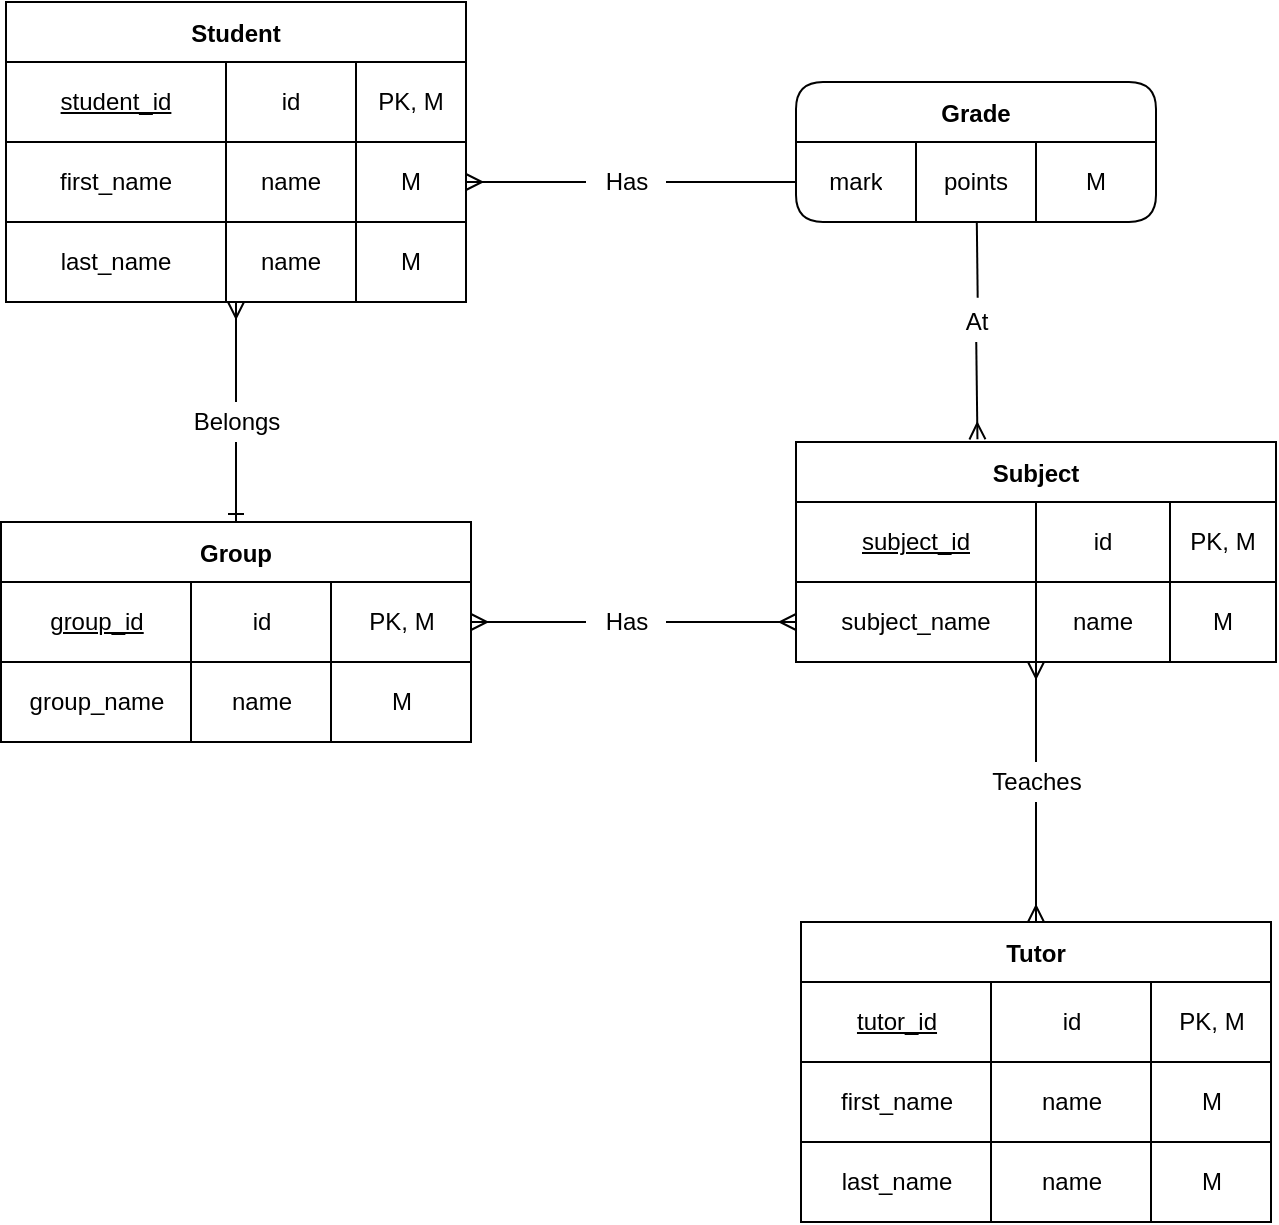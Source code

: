 <mxfile version="15.2.9" type="device"><diagram id="R2lEEEUBdFMjLlhIrx00" name="Page-1"><mxGraphModel dx="1185" dy="638" grid="1" gridSize="10" guides="1" tooltips="1" connect="1" arrows="1" fold="1" page="1" pageScale="1" pageWidth="850" pageHeight="1100" math="0" shadow="0" extFonts="Permanent Marker^https://fonts.googleapis.com/css?family=Permanent+Marker"><root><mxCell id="0"/><mxCell id="1" parent="0"/><mxCell id="c00CtOWAQGCvun7N7ONJ-139" style="edgeStyle=none;rounded=0;orthogonalLoop=1;jettySize=auto;html=1;entryX=0.5;entryY=0;entryDx=0;entryDy=0;startArrow=none;startFill=0;endArrow=ERmany;endFill=0;" edge="1" parent="1" source="c00CtOWAQGCvun7N7ONJ-149" target="c00CtOWAQGCvun7N7ONJ-69"><mxGeometry relative="1" as="geometry"/></mxCell><mxCell id="c00CtOWAQGCvun7N7ONJ-56" value="Subject" style="shape=table;startSize=30;container=1;collapsible=0;childLayout=tableLayout;fontStyle=1;align=center;pointerEvents=1;strokeColor=default;" vertex="1" parent="1"><mxGeometry x="425" y="580" width="240" height="110" as="geometry"/></mxCell><mxCell id="c00CtOWAQGCvun7N7ONJ-57" value="" style="shape=partialRectangle;html=1;whiteSpace=wrap;collapsible=0;dropTarget=0;pointerEvents=0;fillColor=none;top=0;left=0;bottom=0;right=0;points=[[0,0.5],[1,0.5]];portConstraint=eastwest;" vertex="1" parent="c00CtOWAQGCvun7N7ONJ-56"><mxGeometry y="30" width="240" height="40" as="geometry"/></mxCell><mxCell id="c00CtOWAQGCvun7N7ONJ-58" value="&lt;div&gt;subject_id&lt;/div&gt;" style="shape=partialRectangle;html=1;whiteSpace=wrap;connectable=0;fillColor=none;top=0;left=0;bottom=0;right=0;overflow=hidden;pointerEvents=1;fontStyle=4" vertex="1" parent="c00CtOWAQGCvun7N7ONJ-57"><mxGeometry width="120" height="40" as="geometry"><mxRectangle width="120" height="40" as="alternateBounds"/></mxGeometry></mxCell><mxCell id="c00CtOWAQGCvun7N7ONJ-59" value="id" style="shape=partialRectangle;html=1;whiteSpace=wrap;connectable=0;fillColor=none;top=0;left=0;bottom=0;right=0;overflow=hidden;pointerEvents=1;" vertex="1" parent="c00CtOWAQGCvun7N7ONJ-57"><mxGeometry x="120" width="67" height="40" as="geometry"><mxRectangle width="67" height="40" as="alternateBounds"/></mxGeometry></mxCell><mxCell id="c00CtOWAQGCvun7N7ONJ-60" value="&lt;div&gt;PK, M&lt;/div&gt;" style="shape=partialRectangle;html=1;whiteSpace=wrap;connectable=0;fillColor=none;top=0;left=0;bottom=0;right=0;overflow=hidden;pointerEvents=1;" vertex="1" parent="c00CtOWAQGCvun7N7ONJ-57"><mxGeometry x="187" width="53" height="40" as="geometry"><mxRectangle width="53" height="40" as="alternateBounds"/></mxGeometry></mxCell><mxCell id="c00CtOWAQGCvun7N7ONJ-61" value="" style="shape=partialRectangle;html=1;whiteSpace=wrap;collapsible=0;dropTarget=0;pointerEvents=0;fillColor=none;top=0;left=0;bottom=0;right=0;points=[[0,0.5],[1,0.5]];portConstraint=eastwest;" vertex="1" parent="c00CtOWAQGCvun7N7ONJ-56"><mxGeometry y="70" width="240" height="40" as="geometry"/></mxCell><mxCell id="c00CtOWAQGCvun7N7ONJ-62" value="subject_name" style="shape=partialRectangle;html=1;whiteSpace=wrap;connectable=0;fillColor=none;top=0;left=0;bottom=0;right=0;overflow=hidden;pointerEvents=1;" vertex="1" parent="c00CtOWAQGCvun7N7ONJ-61"><mxGeometry width="120" height="40" as="geometry"><mxRectangle width="120" height="40" as="alternateBounds"/></mxGeometry></mxCell><mxCell id="c00CtOWAQGCvun7N7ONJ-63" value="name" style="shape=partialRectangle;html=1;whiteSpace=wrap;connectable=0;fillColor=none;top=0;left=0;bottom=0;right=0;overflow=hidden;pointerEvents=1;" vertex="1" parent="c00CtOWAQGCvun7N7ONJ-61"><mxGeometry x="120" width="67" height="40" as="geometry"><mxRectangle width="67" height="40" as="alternateBounds"/></mxGeometry></mxCell><mxCell id="c00CtOWAQGCvun7N7ONJ-64" value="M" style="shape=partialRectangle;html=1;whiteSpace=wrap;connectable=0;fillColor=none;top=0;left=0;bottom=0;right=0;overflow=hidden;pointerEvents=1;" vertex="1" parent="c00CtOWAQGCvun7N7ONJ-61"><mxGeometry x="187" width="53" height="40" as="geometry"><mxRectangle width="53" height="40" as="alternateBounds"/></mxGeometry></mxCell><mxCell id="c00CtOWAQGCvun7N7ONJ-69" value="Tutor" style="shape=table;startSize=30;container=1;collapsible=0;childLayout=tableLayout;fontStyle=1;align=center;pointerEvents=1;strokeColor=default;" vertex="1" parent="1"><mxGeometry x="427.5" y="820" width="235" height="150" as="geometry"/></mxCell><mxCell id="c00CtOWAQGCvun7N7ONJ-70" value="" style="shape=partialRectangle;html=1;whiteSpace=wrap;collapsible=0;dropTarget=0;pointerEvents=0;fillColor=none;top=0;left=0;bottom=0;right=0;points=[[0,0.5],[1,0.5]];portConstraint=eastwest;" vertex="1" parent="c00CtOWAQGCvun7N7ONJ-69"><mxGeometry y="30" width="235" height="40" as="geometry"/></mxCell><mxCell id="c00CtOWAQGCvun7N7ONJ-71" value="tutor_id" style="shape=partialRectangle;html=1;whiteSpace=wrap;connectable=0;fillColor=none;top=0;left=0;bottom=0;right=0;overflow=hidden;pointerEvents=1;fontStyle=4" vertex="1" parent="c00CtOWAQGCvun7N7ONJ-70"><mxGeometry width="95" height="40" as="geometry"><mxRectangle width="95" height="40" as="alternateBounds"/></mxGeometry></mxCell><mxCell id="c00CtOWAQGCvun7N7ONJ-72" value="id" style="shape=partialRectangle;html=1;whiteSpace=wrap;connectable=0;fillColor=none;top=0;left=0;bottom=0;right=0;overflow=hidden;pointerEvents=1;" vertex="1" parent="c00CtOWAQGCvun7N7ONJ-70"><mxGeometry x="95" width="80" height="40" as="geometry"><mxRectangle width="80" height="40" as="alternateBounds"/></mxGeometry></mxCell><mxCell id="c00CtOWAQGCvun7N7ONJ-73" value="PK, M" style="shape=partialRectangle;html=1;whiteSpace=wrap;connectable=0;fillColor=none;top=0;left=0;bottom=0;right=0;overflow=hidden;pointerEvents=1;" vertex="1" parent="c00CtOWAQGCvun7N7ONJ-70"><mxGeometry x="175" width="60" height="40" as="geometry"><mxRectangle width="60" height="40" as="alternateBounds"/></mxGeometry></mxCell><mxCell id="c00CtOWAQGCvun7N7ONJ-74" value="" style="shape=partialRectangle;html=1;whiteSpace=wrap;collapsible=0;dropTarget=0;pointerEvents=0;fillColor=none;top=0;left=0;bottom=0;right=0;points=[[0,0.5],[1,0.5]];portConstraint=eastwest;" vertex="1" parent="c00CtOWAQGCvun7N7ONJ-69"><mxGeometry y="70" width="235" height="40" as="geometry"/></mxCell><mxCell id="c00CtOWAQGCvun7N7ONJ-75" value="first_name" style="shape=partialRectangle;html=1;whiteSpace=wrap;connectable=0;fillColor=none;top=0;left=0;bottom=0;right=0;overflow=hidden;pointerEvents=1;" vertex="1" parent="c00CtOWAQGCvun7N7ONJ-74"><mxGeometry width="95" height="40" as="geometry"><mxRectangle width="95" height="40" as="alternateBounds"/></mxGeometry></mxCell><mxCell id="c00CtOWAQGCvun7N7ONJ-76" value="name" style="shape=partialRectangle;html=1;whiteSpace=wrap;connectable=0;fillColor=none;top=0;left=0;bottom=0;right=0;overflow=hidden;pointerEvents=1;" vertex="1" parent="c00CtOWAQGCvun7N7ONJ-74"><mxGeometry x="95" width="80" height="40" as="geometry"><mxRectangle width="80" height="40" as="alternateBounds"/></mxGeometry></mxCell><mxCell id="c00CtOWAQGCvun7N7ONJ-77" value="M" style="shape=partialRectangle;html=1;whiteSpace=wrap;connectable=0;fillColor=none;top=0;left=0;bottom=0;right=0;overflow=hidden;pointerEvents=1;" vertex="1" parent="c00CtOWAQGCvun7N7ONJ-74"><mxGeometry x="175" width="60" height="40" as="geometry"><mxRectangle width="60" height="40" as="alternateBounds"/></mxGeometry></mxCell><mxCell id="c00CtOWAQGCvun7N7ONJ-78" value="" style="shape=partialRectangle;html=1;whiteSpace=wrap;collapsible=0;dropTarget=0;pointerEvents=0;fillColor=none;top=0;left=0;bottom=0;right=0;points=[[0,0.5],[1,0.5]];portConstraint=eastwest;" vertex="1" parent="c00CtOWAQGCvun7N7ONJ-69"><mxGeometry y="110" width="235" height="40" as="geometry"/></mxCell><mxCell id="c00CtOWAQGCvun7N7ONJ-79" value="last_name" style="shape=partialRectangle;html=1;whiteSpace=wrap;connectable=0;fillColor=none;top=0;left=0;bottom=0;right=0;overflow=hidden;pointerEvents=1;" vertex="1" parent="c00CtOWAQGCvun7N7ONJ-78"><mxGeometry width="95" height="40" as="geometry"><mxRectangle width="95" height="40" as="alternateBounds"/></mxGeometry></mxCell><mxCell id="c00CtOWAQGCvun7N7ONJ-80" value="name" style="shape=partialRectangle;html=1;whiteSpace=wrap;connectable=0;fillColor=none;top=0;left=0;bottom=0;right=0;overflow=hidden;pointerEvents=1;" vertex="1" parent="c00CtOWAQGCvun7N7ONJ-78"><mxGeometry x="95" width="80" height="40" as="geometry"><mxRectangle width="80" height="40" as="alternateBounds"/></mxGeometry></mxCell><mxCell id="c00CtOWAQGCvun7N7ONJ-81" value="M" style="shape=partialRectangle;html=1;whiteSpace=wrap;connectable=0;fillColor=none;top=0;left=0;bottom=0;right=0;overflow=hidden;pointerEvents=1;" vertex="1" parent="c00CtOWAQGCvun7N7ONJ-78"><mxGeometry x="175" width="60" height="40" as="geometry"><mxRectangle width="60" height="40" as="alternateBounds"/></mxGeometry></mxCell><mxCell id="c00CtOWAQGCvun7N7ONJ-134" style="edgeStyle=orthogonalEdgeStyle;rounded=0;orthogonalLoop=1;jettySize=auto;html=1;entryX=0.5;entryY=0;entryDx=0;entryDy=0;endArrow=ERone;endFill=0;startArrow=none;startFill=0;" edge="1" parent="1" source="c00CtOWAQGCvun7N7ONJ-140" target="c00CtOWAQGCvun7N7ONJ-95"><mxGeometry relative="1" as="geometry"/></mxCell><mxCell id="c00CtOWAQGCvun7N7ONJ-82" value="Student" style="shape=table;startSize=30;container=1;collapsible=0;childLayout=tableLayout;fontStyle=1;align=center;pointerEvents=1;strokeColor=default;" vertex="1" parent="1"><mxGeometry x="30" y="360" width="230" height="150" as="geometry"/></mxCell><mxCell id="c00CtOWAQGCvun7N7ONJ-83" value="" style="shape=partialRectangle;html=1;whiteSpace=wrap;collapsible=0;dropTarget=0;pointerEvents=0;fillColor=none;top=0;left=0;bottom=0;right=0;points=[[0,0.5],[1,0.5]];portConstraint=eastwest;" vertex="1" parent="c00CtOWAQGCvun7N7ONJ-82"><mxGeometry y="30" width="230" height="40" as="geometry"/></mxCell><mxCell id="c00CtOWAQGCvun7N7ONJ-84" value="&lt;div&gt;student_id&lt;/div&gt;" style="shape=partialRectangle;html=1;whiteSpace=wrap;connectable=0;fillColor=none;top=0;left=0;bottom=0;right=0;overflow=hidden;pointerEvents=1;fontStyle=4" vertex="1" parent="c00CtOWAQGCvun7N7ONJ-83"><mxGeometry width="110" height="40" as="geometry"><mxRectangle width="110" height="40" as="alternateBounds"/></mxGeometry></mxCell><mxCell id="c00CtOWAQGCvun7N7ONJ-85" value="id" style="shape=partialRectangle;html=1;whiteSpace=wrap;connectable=0;fillColor=none;top=0;left=0;bottom=0;right=0;overflow=hidden;pointerEvents=1;" vertex="1" parent="c00CtOWAQGCvun7N7ONJ-83"><mxGeometry x="110" width="65" height="40" as="geometry"><mxRectangle width="65" height="40" as="alternateBounds"/></mxGeometry></mxCell><mxCell id="c00CtOWAQGCvun7N7ONJ-86" value="PK, M" style="shape=partialRectangle;html=1;whiteSpace=wrap;connectable=0;fillColor=none;top=0;left=0;bottom=0;right=0;overflow=hidden;pointerEvents=1;" vertex="1" parent="c00CtOWAQGCvun7N7ONJ-83"><mxGeometry x="175" width="55" height="40" as="geometry"><mxRectangle width="55" height="40" as="alternateBounds"/></mxGeometry></mxCell><mxCell id="c00CtOWAQGCvun7N7ONJ-87" value="" style="shape=partialRectangle;html=1;whiteSpace=wrap;collapsible=0;dropTarget=0;pointerEvents=0;fillColor=none;top=0;left=0;bottom=0;right=0;points=[[0,0.5],[1,0.5]];portConstraint=eastwest;" vertex="1" parent="c00CtOWAQGCvun7N7ONJ-82"><mxGeometry y="70" width="230" height="40" as="geometry"/></mxCell><mxCell id="c00CtOWAQGCvun7N7ONJ-88" value="first_name" style="shape=partialRectangle;html=1;whiteSpace=wrap;connectable=0;fillColor=none;top=0;left=0;bottom=0;right=0;overflow=hidden;pointerEvents=1;" vertex="1" parent="c00CtOWAQGCvun7N7ONJ-87"><mxGeometry width="110" height="40" as="geometry"><mxRectangle width="110" height="40" as="alternateBounds"/></mxGeometry></mxCell><mxCell id="c00CtOWAQGCvun7N7ONJ-89" value="name" style="shape=partialRectangle;html=1;whiteSpace=wrap;connectable=0;fillColor=none;top=0;left=0;bottom=0;right=0;overflow=hidden;pointerEvents=1;" vertex="1" parent="c00CtOWAQGCvun7N7ONJ-87"><mxGeometry x="110" width="65" height="40" as="geometry"><mxRectangle width="65" height="40" as="alternateBounds"/></mxGeometry></mxCell><mxCell id="c00CtOWAQGCvun7N7ONJ-90" value="M" style="shape=partialRectangle;html=1;whiteSpace=wrap;connectable=0;fillColor=none;top=0;left=0;bottom=0;right=0;overflow=hidden;pointerEvents=1;" vertex="1" parent="c00CtOWAQGCvun7N7ONJ-87"><mxGeometry x="175" width="55" height="40" as="geometry"><mxRectangle width="55" height="40" as="alternateBounds"/></mxGeometry></mxCell><mxCell id="c00CtOWAQGCvun7N7ONJ-91" value="" style="shape=partialRectangle;html=1;whiteSpace=wrap;collapsible=0;dropTarget=0;pointerEvents=0;fillColor=none;top=0;left=0;bottom=0;right=0;points=[[0,0.5],[1,0.5]];portConstraint=eastwest;" vertex="1" parent="c00CtOWAQGCvun7N7ONJ-82"><mxGeometry y="110" width="230" height="40" as="geometry"/></mxCell><mxCell id="c00CtOWAQGCvun7N7ONJ-92" value="last_name" style="shape=partialRectangle;html=1;whiteSpace=wrap;connectable=0;fillColor=none;top=0;left=0;bottom=0;right=0;overflow=hidden;pointerEvents=1;" vertex="1" parent="c00CtOWAQGCvun7N7ONJ-91"><mxGeometry width="110" height="40" as="geometry"><mxRectangle width="110" height="40" as="alternateBounds"/></mxGeometry></mxCell><mxCell id="c00CtOWAQGCvun7N7ONJ-93" value="name" style="shape=partialRectangle;html=1;whiteSpace=wrap;connectable=0;fillColor=none;top=0;left=0;bottom=0;right=0;overflow=hidden;pointerEvents=1;" vertex="1" parent="c00CtOWAQGCvun7N7ONJ-91"><mxGeometry x="110" width="65" height="40" as="geometry"><mxRectangle width="65" height="40" as="alternateBounds"/></mxGeometry></mxCell><mxCell id="c00CtOWAQGCvun7N7ONJ-94" value="M" style="shape=partialRectangle;html=1;whiteSpace=wrap;connectable=0;fillColor=none;top=0;left=0;bottom=0;right=0;overflow=hidden;pointerEvents=1;" vertex="1" parent="c00CtOWAQGCvun7N7ONJ-91"><mxGeometry x="175" width="55" height="40" as="geometry"><mxRectangle width="55" height="40" as="alternateBounds"/></mxGeometry></mxCell><mxCell id="c00CtOWAQGCvun7N7ONJ-95" value="Group" style="shape=table;startSize=30;container=1;collapsible=0;childLayout=tableLayout;fontStyle=1;align=center;pointerEvents=1;strokeColor=default;" vertex="1" parent="1"><mxGeometry x="27.5" y="620" width="235" height="110" as="geometry"/></mxCell><mxCell id="c00CtOWAQGCvun7N7ONJ-96" value="" style="shape=partialRectangle;html=1;whiteSpace=wrap;collapsible=0;dropTarget=0;pointerEvents=0;fillColor=none;top=0;left=0;bottom=0;right=0;points=[[0,0.5],[1,0.5]];portConstraint=eastwest;" vertex="1" parent="c00CtOWAQGCvun7N7ONJ-95"><mxGeometry y="30" width="235" height="40" as="geometry"/></mxCell><mxCell id="c00CtOWAQGCvun7N7ONJ-97" value="group_id" style="shape=partialRectangle;html=1;whiteSpace=wrap;connectable=0;fillColor=none;top=0;left=0;bottom=0;right=0;overflow=hidden;pointerEvents=1;fontStyle=4" vertex="1" parent="c00CtOWAQGCvun7N7ONJ-96"><mxGeometry width="95" height="40" as="geometry"><mxRectangle width="95" height="40" as="alternateBounds"/></mxGeometry></mxCell><mxCell id="c00CtOWAQGCvun7N7ONJ-98" value="id" style="shape=partialRectangle;html=1;whiteSpace=wrap;connectable=0;fillColor=none;top=0;left=0;bottom=0;right=0;overflow=hidden;pointerEvents=1;" vertex="1" parent="c00CtOWAQGCvun7N7ONJ-96"><mxGeometry x="95" width="70" height="40" as="geometry"><mxRectangle width="70" height="40" as="alternateBounds"/></mxGeometry></mxCell><mxCell id="c00CtOWAQGCvun7N7ONJ-99" value="PK, M" style="shape=partialRectangle;html=1;whiteSpace=wrap;connectable=0;fillColor=none;top=0;left=0;bottom=0;right=0;overflow=hidden;pointerEvents=1;" vertex="1" parent="c00CtOWAQGCvun7N7ONJ-96"><mxGeometry x="165" width="70" height="40" as="geometry"><mxRectangle width="70" height="40" as="alternateBounds"/></mxGeometry></mxCell><mxCell id="c00CtOWAQGCvun7N7ONJ-100" value="" style="shape=partialRectangle;html=1;whiteSpace=wrap;collapsible=0;dropTarget=0;pointerEvents=0;fillColor=none;top=0;left=0;bottom=0;right=0;points=[[0,0.5],[1,0.5]];portConstraint=eastwest;" vertex="1" parent="c00CtOWAQGCvun7N7ONJ-95"><mxGeometry y="70" width="235" height="40" as="geometry"/></mxCell><mxCell id="c00CtOWAQGCvun7N7ONJ-101" value="&lt;div&gt;group_name&lt;/div&gt;" style="shape=partialRectangle;html=1;whiteSpace=wrap;connectable=0;fillColor=none;top=0;left=0;bottom=0;right=0;overflow=hidden;pointerEvents=1;" vertex="1" parent="c00CtOWAQGCvun7N7ONJ-100"><mxGeometry width="95" height="40" as="geometry"><mxRectangle width="95" height="40" as="alternateBounds"/></mxGeometry></mxCell><mxCell id="c00CtOWAQGCvun7N7ONJ-102" value="name" style="shape=partialRectangle;html=1;whiteSpace=wrap;connectable=0;fillColor=none;top=0;left=0;bottom=0;right=0;overflow=hidden;pointerEvents=1;" vertex="1" parent="c00CtOWAQGCvun7N7ONJ-100"><mxGeometry x="95" width="70" height="40" as="geometry"><mxRectangle width="70" height="40" as="alternateBounds"/></mxGeometry></mxCell><mxCell id="c00CtOWAQGCvun7N7ONJ-103" value="M" style="shape=partialRectangle;html=1;whiteSpace=wrap;connectable=0;fillColor=none;top=0;left=0;bottom=0;right=0;overflow=hidden;pointerEvents=1;" vertex="1" parent="c00CtOWAQGCvun7N7ONJ-100"><mxGeometry x="165" width="70" height="40" as="geometry"><mxRectangle width="70" height="40" as="alternateBounds"/></mxGeometry></mxCell><mxCell id="c00CtOWAQGCvun7N7ONJ-138" style="edgeStyle=none;rounded=0;orthogonalLoop=1;jettySize=auto;html=1;entryX=0.378;entryY=-0.012;entryDx=0;entryDy=0;entryPerimeter=0;startArrow=none;startFill=0;endArrow=ERmany;endFill=0;" edge="1" parent="1" source="c00CtOWAQGCvun7N7ONJ-144" target="c00CtOWAQGCvun7N7ONJ-56"><mxGeometry relative="1" as="geometry"/></mxCell><mxCell id="c00CtOWAQGCvun7N7ONJ-121" value="Grade" style="shape=table;startSize=30;container=1;collapsible=0;childLayout=tableLayout;fontStyle=1;align=center;pointerEvents=1;strokeColor=default;rounded=1;" vertex="1" parent="1"><mxGeometry x="425" y="400" width="180" height="70" as="geometry"/></mxCell><mxCell id="c00CtOWAQGCvun7N7ONJ-122" value="" style="shape=partialRectangle;html=1;whiteSpace=wrap;collapsible=0;dropTarget=0;pointerEvents=0;fillColor=none;top=0;left=0;bottom=0;right=0;points=[[0,0.5],[1,0.5]];portConstraint=eastwest;" vertex="1" parent="c00CtOWAQGCvun7N7ONJ-121"><mxGeometry y="30" width="180" height="40" as="geometry"/></mxCell><mxCell id="c00CtOWAQGCvun7N7ONJ-123" value="mark" style="shape=partialRectangle;html=1;whiteSpace=wrap;connectable=0;fillColor=none;top=0;left=0;bottom=0;right=0;overflow=hidden;pointerEvents=1;" vertex="1" parent="c00CtOWAQGCvun7N7ONJ-122"><mxGeometry width="60" height="40" as="geometry"><mxRectangle width="60" height="40" as="alternateBounds"/></mxGeometry></mxCell><mxCell id="c00CtOWAQGCvun7N7ONJ-124" value="points" style="shape=partialRectangle;html=1;whiteSpace=wrap;connectable=0;fillColor=none;top=0;left=0;bottom=0;right=0;overflow=hidden;pointerEvents=1;" vertex="1" parent="c00CtOWAQGCvun7N7ONJ-122"><mxGeometry x="60" width="60" height="40" as="geometry"><mxRectangle width="60" height="40" as="alternateBounds"/></mxGeometry></mxCell><mxCell id="c00CtOWAQGCvun7N7ONJ-125" value="M" style="shape=partialRectangle;html=1;whiteSpace=wrap;connectable=0;fillColor=none;top=0;left=0;bottom=0;right=0;overflow=hidden;pointerEvents=1;" vertex="1" parent="c00CtOWAQGCvun7N7ONJ-122"><mxGeometry x="120" width="60" height="40" as="geometry"><mxRectangle width="60" height="40" as="alternateBounds"/></mxGeometry></mxCell><mxCell id="c00CtOWAQGCvun7N7ONJ-135" style="edgeStyle=orthogonalEdgeStyle;rounded=0;orthogonalLoop=1;jettySize=auto;html=1;entryX=0;entryY=0.5;entryDx=0;entryDy=0;startArrow=none;startFill=0;endArrow=none;endFill=0;" edge="1" parent="1" source="c00CtOWAQGCvun7N7ONJ-142" target="c00CtOWAQGCvun7N7ONJ-122"><mxGeometry relative="1" as="geometry"/></mxCell><mxCell id="c00CtOWAQGCvun7N7ONJ-137" style="rounded=0;orthogonalLoop=1;jettySize=auto;html=1;exitX=1;exitY=0.5;exitDx=0;exitDy=0;startArrow=none;startFill=0;endArrow=ERmany;endFill=0;entryX=0;entryY=0.5;entryDx=0;entryDy=0;" edge="1" parent="1" source="c00CtOWAQGCvun7N7ONJ-147" target="c00CtOWAQGCvun7N7ONJ-61"><mxGeometry relative="1" as="geometry"><mxPoint x="589" y="490" as="targetPoint"/></mxGeometry></mxCell><mxCell id="c00CtOWAQGCvun7N7ONJ-140" value="Belongs" style="text;html=1;align=center;verticalAlign=middle;resizable=0;points=[];autosize=1;strokeColor=none;fillColor=none;" vertex="1" parent="1"><mxGeometry x="115" y="560" width="60" height="20" as="geometry"/></mxCell><mxCell id="c00CtOWAQGCvun7N7ONJ-141" value="" style="edgeStyle=orthogonalEdgeStyle;rounded=0;orthogonalLoop=1;jettySize=auto;html=1;entryX=0.5;entryY=0;entryDx=0;entryDy=0;endArrow=none;endFill=0;startArrow=ERmany;startFill=0;" edge="1" parent="1" source="c00CtOWAQGCvun7N7ONJ-82" target="c00CtOWAQGCvun7N7ONJ-140"><mxGeometry relative="1" as="geometry"><mxPoint x="145" y="510" as="sourcePoint"/><mxPoint x="145" y="620" as="targetPoint"/></mxGeometry></mxCell><mxCell id="c00CtOWAQGCvun7N7ONJ-142" value="Has" style="text;html=1;align=center;verticalAlign=middle;resizable=0;points=[];autosize=1;strokeColor=none;fillColor=none;" vertex="1" parent="1"><mxGeometry x="320" y="440" width="40" height="20" as="geometry"/></mxCell><mxCell id="c00CtOWAQGCvun7N7ONJ-143" value="" style="edgeStyle=orthogonalEdgeStyle;rounded=0;orthogonalLoop=1;jettySize=auto;html=1;entryX=0;entryY=0.5;entryDx=0;entryDy=0;startArrow=ERmany;startFill=0;endArrow=none;endFill=0;" edge="1" parent="1" source="c00CtOWAQGCvun7N7ONJ-87" target="c00CtOWAQGCvun7N7ONJ-142"><mxGeometry relative="1" as="geometry"><mxPoint x="260" y="450" as="sourcePoint"/><mxPoint x="425" y="450" as="targetPoint"/></mxGeometry></mxCell><mxCell id="c00CtOWAQGCvun7N7ONJ-144" value="At" style="text;html=1;align=center;verticalAlign=middle;resizable=0;points=[];autosize=1;strokeColor=none;fillColor=none;" vertex="1" parent="1"><mxGeometry x="500" y="510" width="30" height="20" as="geometry"/></mxCell><mxCell id="c00CtOWAQGCvun7N7ONJ-146" value="" style="edgeStyle=none;rounded=0;orthogonalLoop=1;jettySize=auto;html=1;entryX=0.528;entryY=-0.108;entryDx=0;entryDy=0;entryPerimeter=0;startArrow=none;startFill=0;endArrow=none;endFill=0;" edge="1" parent="1" source="c00CtOWAQGCvun7N7ONJ-121" target="c00CtOWAQGCvun7N7ONJ-144"><mxGeometry relative="1" as="geometry"><mxPoint x="515.175" y="470" as="sourcePoint"/><mxPoint x="515.72" y="578.68" as="targetPoint"/></mxGeometry></mxCell><mxCell id="c00CtOWAQGCvun7N7ONJ-147" value="&lt;div&gt;Has&lt;/div&gt;" style="text;html=1;align=center;verticalAlign=middle;resizable=0;points=[];autosize=1;strokeColor=none;fillColor=none;" vertex="1" parent="1"><mxGeometry x="320" y="660" width="40" height="20" as="geometry"/></mxCell><mxCell id="c00CtOWAQGCvun7N7ONJ-148" value="" style="rounded=0;orthogonalLoop=1;jettySize=auto;html=1;exitX=1;exitY=0.5;exitDx=0;exitDy=0;startArrow=ERmany;startFill=0;endArrow=none;endFill=0;entryX=0;entryY=0.5;entryDx=0;entryDy=0;" edge="1" parent="1" source="c00CtOWAQGCvun7N7ONJ-96" target="c00CtOWAQGCvun7N7ONJ-147"><mxGeometry relative="1" as="geometry"><mxPoint x="262.5" y="670" as="sourcePoint"/><mxPoint x="425" y="670" as="targetPoint"/></mxGeometry></mxCell><mxCell id="c00CtOWAQGCvun7N7ONJ-149" value="Teaches" style="text;html=1;align=center;verticalAlign=middle;resizable=0;points=[];autosize=1;strokeColor=none;fillColor=none;" vertex="1" parent="1"><mxGeometry x="515" y="740" width="60" height="20" as="geometry"/></mxCell><mxCell id="c00CtOWAQGCvun7N7ONJ-151" value="" style="edgeStyle=none;rounded=0;orthogonalLoop=1;jettySize=auto;html=1;entryX=0.5;entryY=0;entryDx=0;entryDy=0;startArrow=ERmany;startFill=0;endArrow=none;endFill=0;" edge="1" parent="1" source="c00CtOWAQGCvun7N7ONJ-56" target="c00CtOWAQGCvun7N7ONJ-149"><mxGeometry relative="1" as="geometry"><mxPoint x="545" y="690" as="sourcePoint"/><mxPoint x="545" y="820" as="targetPoint"/></mxGeometry></mxCell></root></mxGraphModel></diagram></mxfile>